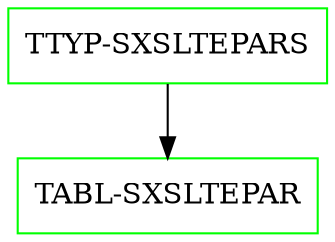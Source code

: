 digraph G {
  "TTYP-SXSLTEPARS" [shape=box,color=green];
  "TABL-SXSLTEPAR" [shape=box,color=green,URL="./TABL_SXSLTEPAR.html"];
  "TTYP-SXSLTEPARS" -> "TABL-SXSLTEPAR";
}
